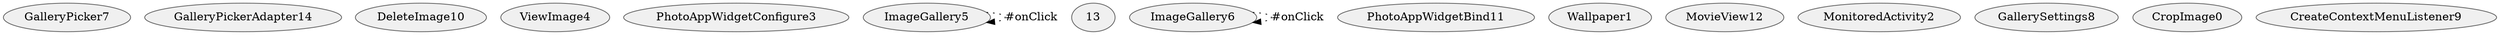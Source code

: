 digraph {
fontname="Helvetica";
node[style="filled,solid", colorscheme=greys3, fillcolor=1, color=3];
GalleryPicker7;
GalleryPickerAdapter14;
DeleteImage10;
ViewImage4;
PhotoAppWidgetConfigure3;
ImageGallery5;
13;
ImageGallery6;
PhotoAppWidgetBind11;
Wallpaper1;
MovieView12;
MonitoredActivity2;
GallerySettings8;
CropImage0;
CreateContextMenuListener9;
ImageGallery5 -> ImageGallery5[label="#onClick",style=dotted];
ImageGallery6 -> ImageGallery6[label="#onClick",style=dotted];
}